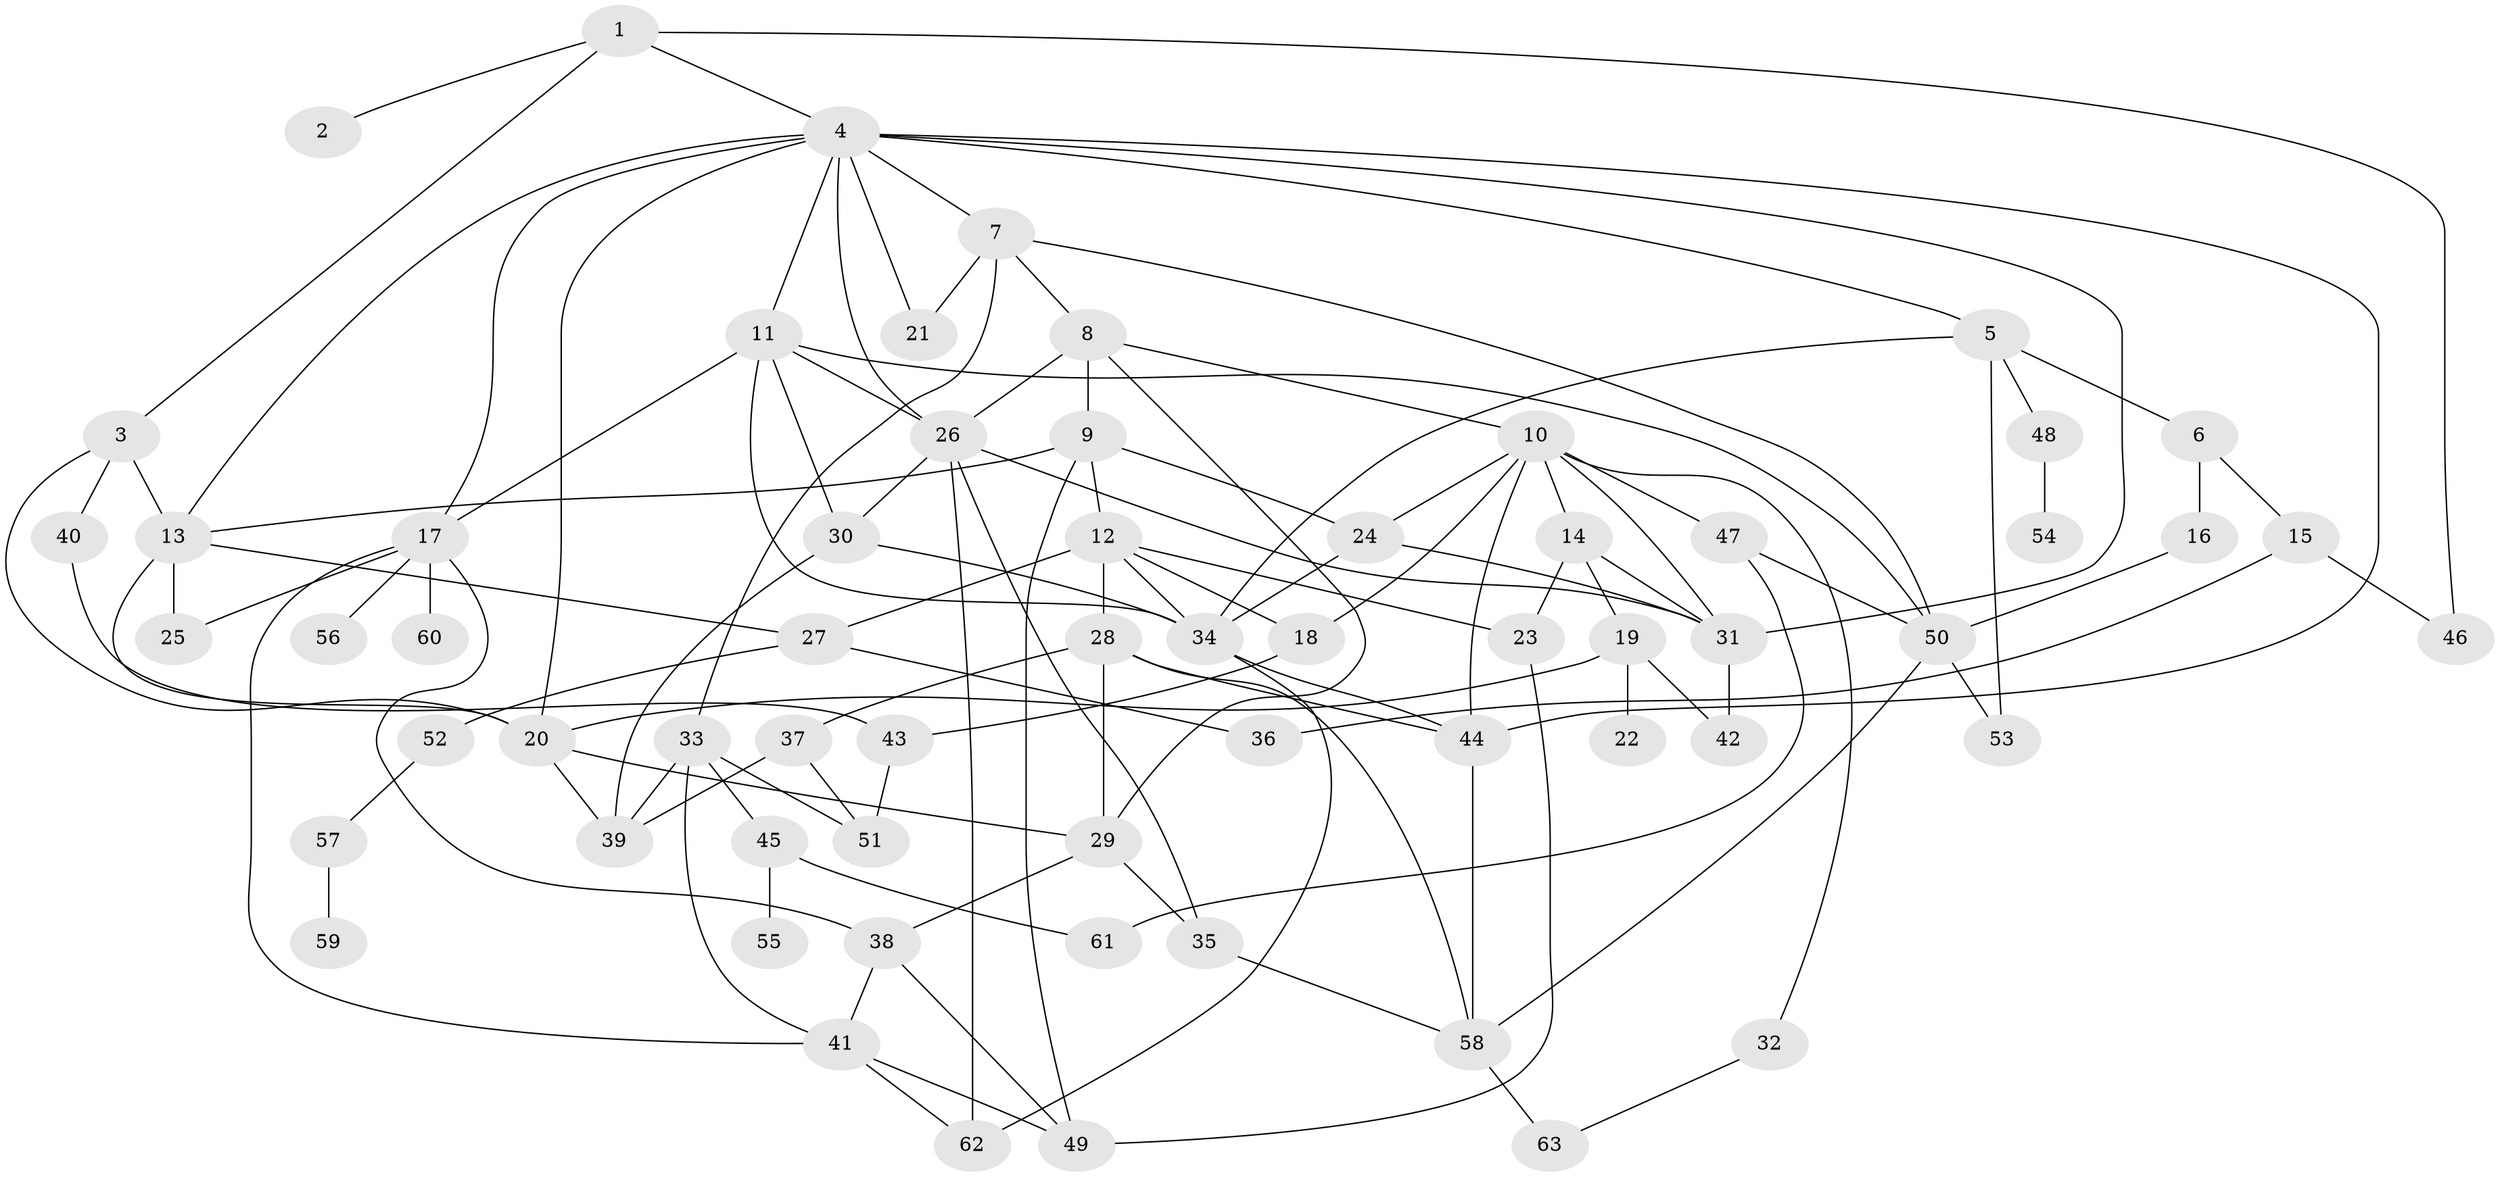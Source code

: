 // original degree distribution, {5: 0.09523809523809523, 1: 0.1746031746031746, 4: 0.16666666666666666, 11: 0.007936507936507936, 2: 0.2698412698412698, 6: 0.03968253968253968, 3: 0.24603174603174602}
// Generated by graph-tools (version 1.1) at 2025/34/03/09/25 02:34:13]
// undirected, 63 vertices, 117 edges
graph export_dot {
graph [start="1"]
  node [color=gray90,style=filled];
  1;
  2;
  3;
  4;
  5;
  6;
  7;
  8;
  9;
  10;
  11;
  12;
  13;
  14;
  15;
  16;
  17;
  18;
  19;
  20;
  21;
  22;
  23;
  24;
  25;
  26;
  27;
  28;
  29;
  30;
  31;
  32;
  33;
  34;
  35;
  36;
  37;
  38;
  39;
  40;
  41;
  42;
  43;
  44;
  45;
  46;
  47;
  48;
  49;
  50;
  51;
  52;
  53;
  54;
  55;
  56;
  57;
  58;
  59;
  60;
  61;
  62;
  63;
  1 -- 2 [weight=1.0];
  1 -- 3 [weight=1.0];
  1 -- 4 [weight=1.0];
  1 -- 46 [weight=1.0];
  3 -- 13 [weight=1.0];
  3 -- 20 [weight=1.0];
  3 -- 40 [weight=1.0];
  4 -- 5 [weight=1.0];
  4 -- 7 [weight=1.0];
  4 -- 11 [weight=1.0];
  4 -- 13 [weight=1.0];
  4 -- 17 [weight=1.0];
  4 -- 20 [weight=1.0];
  4 -- 21 [weight=1.0];
  4 -- 26 [weight=1.0];
  4 -- 31 [weight=1.0];
  4 -- 44 [weight=1.0];
  5 -- 6 [weight=1.0];
  5 -- 34 [weight=1.0];
  5 -- 48 [weight=1.0];
  5 -- 53 [weight=1.0];
  6 -- 15 [weight=1.0];
  6 -- 16 [weight=1.0];
  7 -- 8 [weight=1.0];
  7 -- 21 [weight=1.0];
  7 -- 33 [weight=1.0];
  7 -- 50 [weight=1.0];
  8 -- 9 [weight=1.0];
  8 -- 10 [weight=1.0];
  8 -- 26 [weight=1.0];
  8 -- 29 [weight=1.0];
  9 -- 12 [weight=1.0];
  9 -- 13 [weight=1.0];
  9 -- 24 [weight=1.0];
  9 -- 49 [weight=1.0];
  10 -- 14 [weight=1.0];
  10 -- 18 [weight=1.0];
  10 -- 24 [weight=1.0];
  10 -- 31 [weight=1.0];
  10 -- 32 [weight=1.0];
  10 -- 44 [weight=1.0];
  10 -- 47 [weight=1.0];
  11 -- 17 [weight=1.0];
  11 -- 26 [weight=1.0];
  11 -- 30 [weight=1.0];
  11 -- 34 [weight=1.0];
  11 -- 50 [weight=1.0];
  12 -- 18 [weight=1.0];
  12 -- 23 [weight=1.0];
  12 -- 27 [weight=1.0];
  12 -- 28 [weight=1.0];
  12 -- 34 [weight=1.0];
  13 -- 20 [weight=1.0];
  13 -- 25 [weight=2.0];
  13 -- 27 [weight=1.0];
  14 -- 19 [weight=1.0];
  14 -- 23 [weight=1.0];
  14 -- 31 [weight=1.0];
  15 -- 36 [weight=1.0];
  15 -- 46 [weight=1.0];
  16 -- 50 [weight=3.0];
  17 -- 25 [weight=1.0];
  17 -- 38 [weight=1.0];
  17 -- 41 [weight=1.0];
  17 -- 56 [weight=1.0];
  17 -- 60 [weight=1.0];
  18 -- 43 [weight=1.0];
  19 -- 20 [weight=2.0];
  19 -- 22 [weight=1.0];
  19 -- 42 [weight=1.0];
  20 -- 29 [weight=1.0];
  20 -- 39 [weight=1.0];
  23 -- 49 [weight=1.0];
  24 -- 31 [weight=1.0];
  24 -- 34 [weight=4.0];
  26 -- 30 [weight=1.0];
  26 -- 31 [weight=1.0];
  26 -- 35 [weight=1.0];
  26 -- 62 [weight=1.0];
  27 -- 36 [weight=1.0];
  27 -- 52 [weight=1.0];
  28 -- 29 [weight=1.0];
  28 -- 37 [weight=1.0];
  28 -- 44 [weight=1.0];
  28 -- 58 [weight=1.0];
  29 -- 35 [weight=1.0];
  29 -- 38 [weight=1.0];
  30 -- 34 [weight=1.0];
  30 -- 39 [weight=2.0];
  31 -- 42 [weight=1.0];
  32 -- 63 [weight=1.0];
  33 -- 39 [weight=1.0];
  33 -- 41 [weight=1.0];
  33 -- 45 [weight=1.0];
  33 -- 51 [weight=1.0];
  34 -- 44 [weight=1.0];
  34 -- 62 [weight=1.0];
  35 -- 58 [weight=1.0];
  37 -- 39 [weight=1.0];
  37 -- 51 [weight=1.0];
  38 -- 41 [weight=1.0];
  38 -- 49 [weight=1.0];
  40 -- 43 [weight=1.0];
  41 -- 49 [weight=1.0];
  41 -- 62 [weight=1.0];
  43 -- 51 [weight=1.0];
  44 -- 58 [weight=1.0];
  45 -- 55 [weight=1.0];
  45 -- 61 [weight=1.0];
  47 -- 50 [weight=1.0];
  47 -- 61 [weight=1.0];
  48 -- 54 [weight=1.0];
  50 -- 53 [weight=1.0];
  50 -- 58 [weight=1.0];
  52 -- 57 [weight=1.0];
  57 -- 59 [weight=1.0];
  58 -- 63 [weight=1.0];
}
